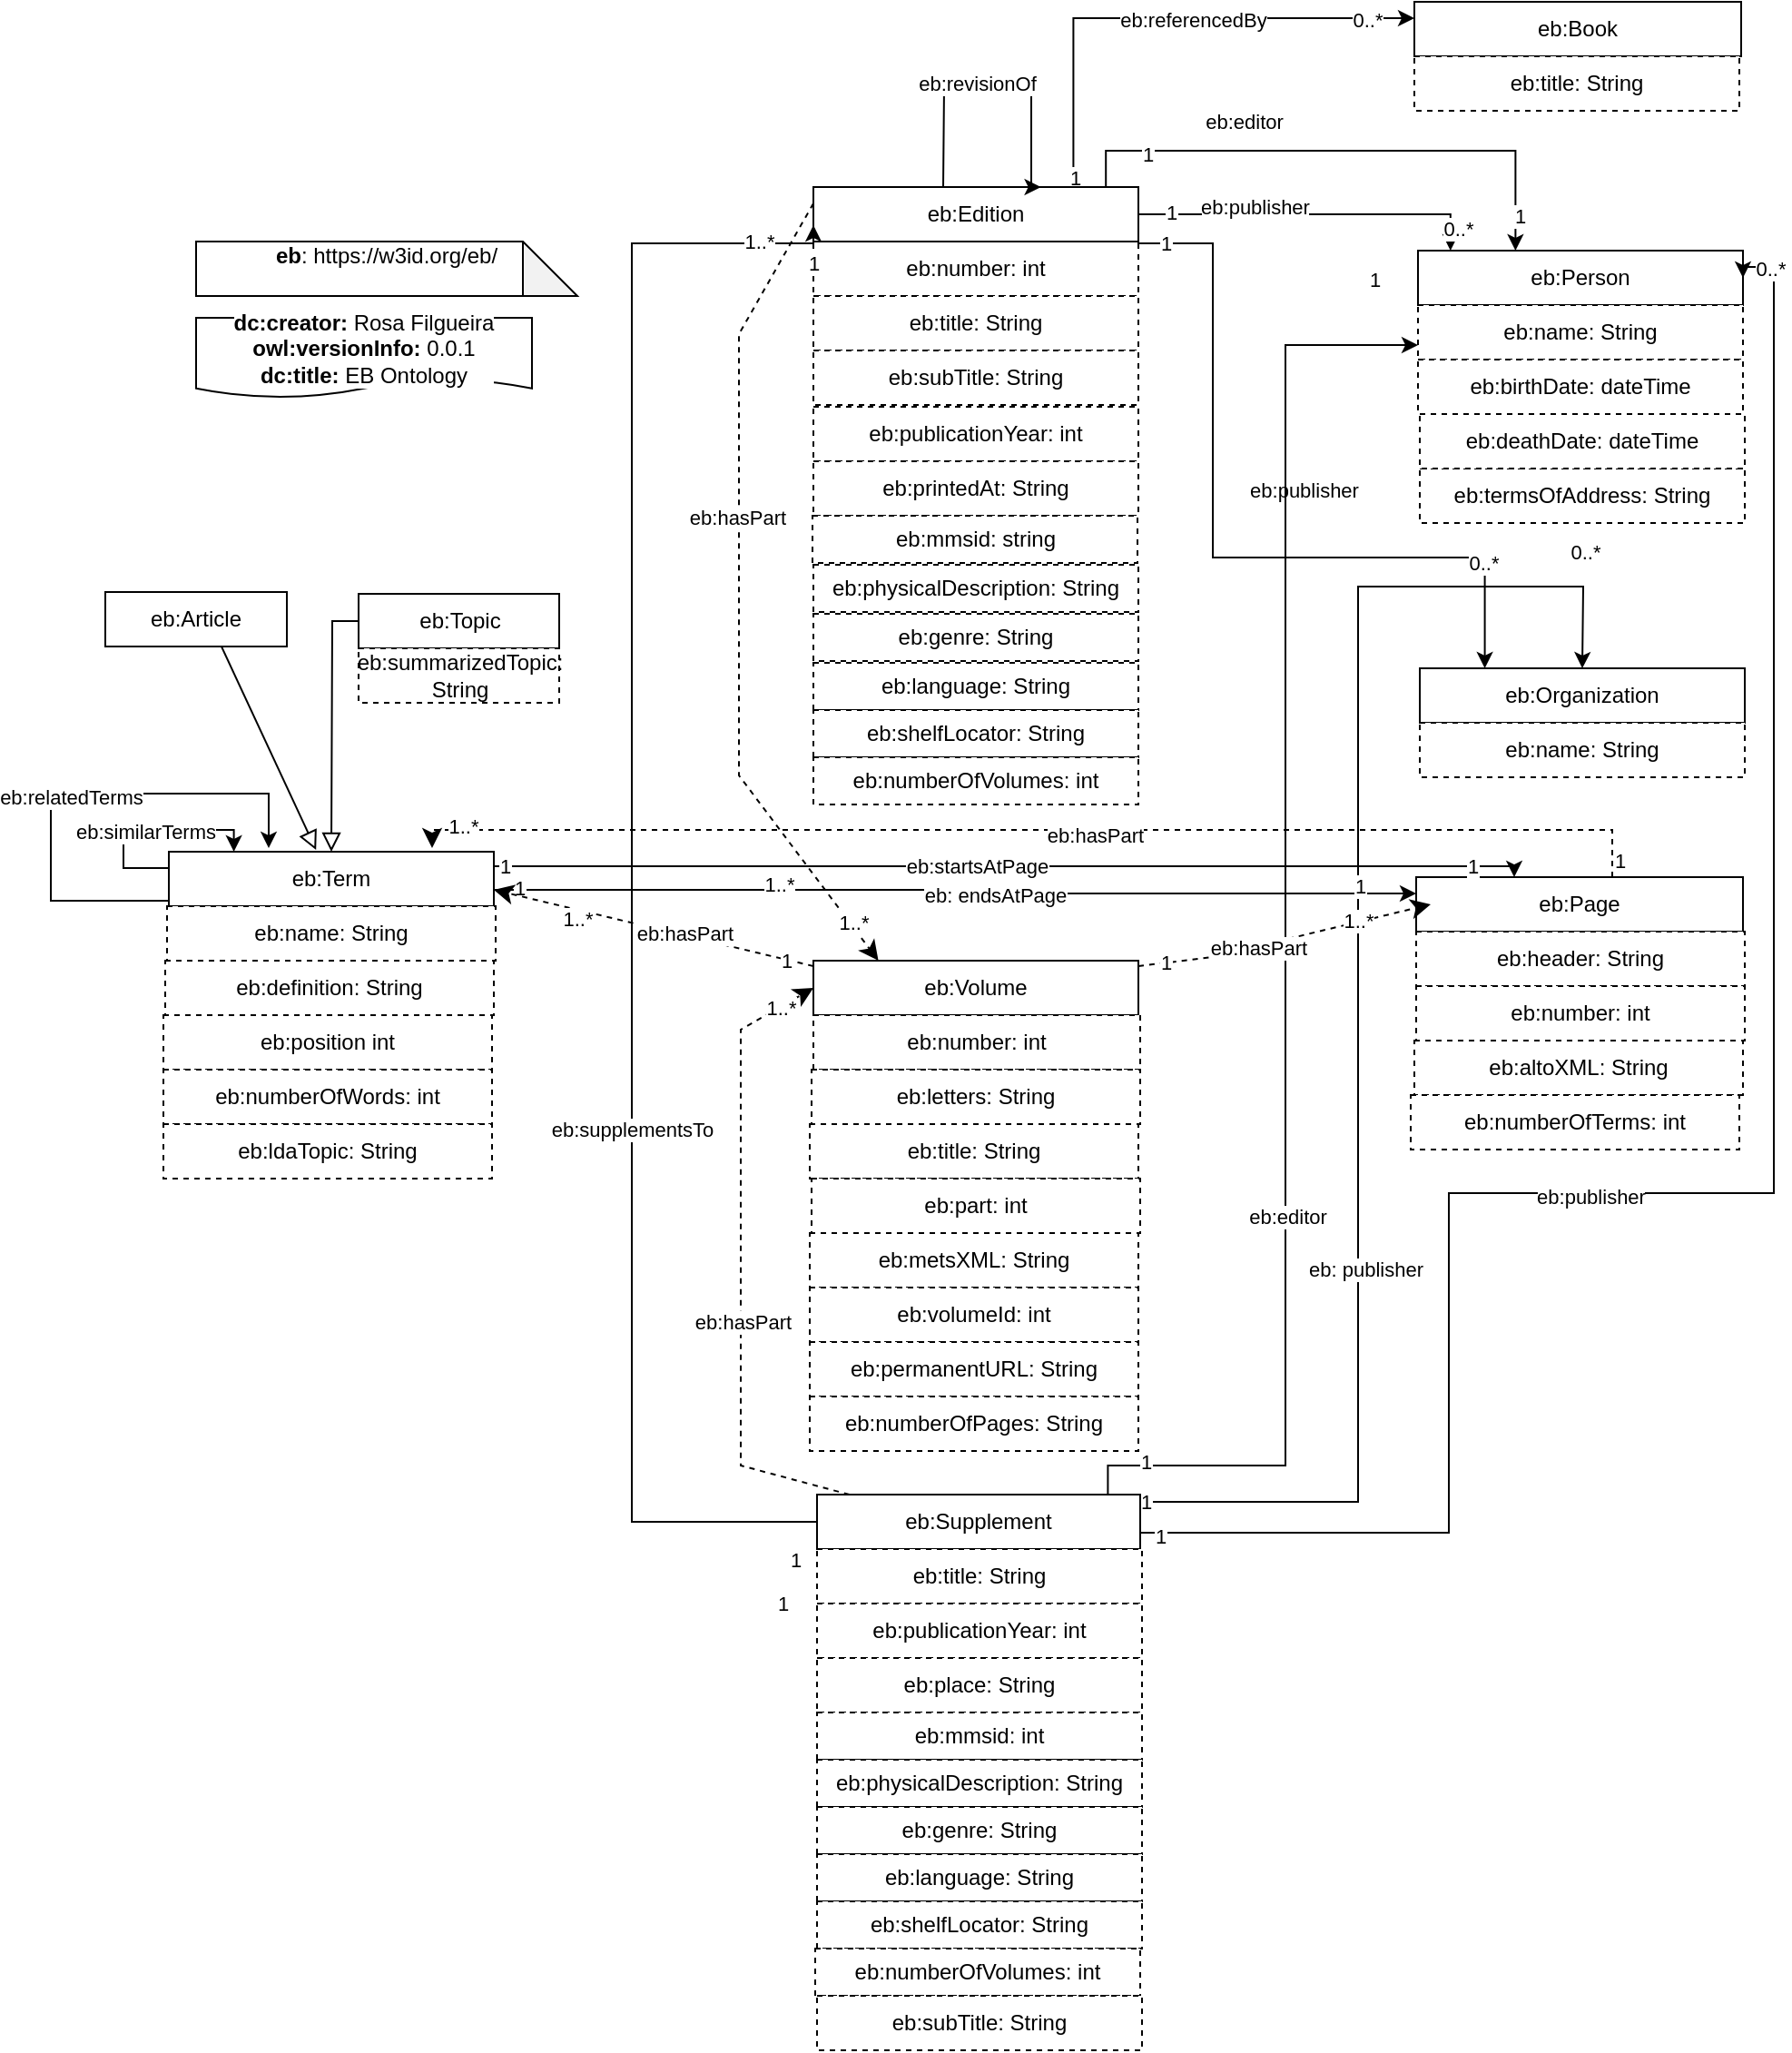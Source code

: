 <mxfile version="15.6.8" type="device"><diagram id="om951nCfdnJ54y1_8z_h" name="Page-1"><mxGraphModel dx="1866" dy="1760" grid="1" gridSize="10" guides="1" tooltips="1" connect="1" arrows="1" fold="1" page="1" pageScale="1" pageWidth="827" pageHeight="1169" math="0" shadow="0"><root><mxCell id="0"/><mxCell id="1" parent="0"/><mxCell id="fP9pLtse-RJnLh8Di2xF-2" value="&lt;div&gt;&lt;b&gt;eb&lt;/b&gt;: https://w3id.org/eb/&lt;/div&gt;&lt;div&gt;&lt;br&gt;&lt;/div&gt;" style="shape=note;whiteSpace=wrap;html=1;backgroundOutline=1;darkOpacity=0.05;" parent="1" vertex="1"><mxGeometry x="-60" y="6" width="210" height="30" as="geometry"/></mxCell><mxCell id="fP9pLtse-RJnLh8Di2xF-13" value="eb:number: int" style="rounded=0;whiteSpace=wrap;html=1;snapToPoint=1;points=[[0.1,0],[0.2,0],[0.3,0],[0.4,0],[0.5,0],[0.6,0],[0.7,0],[0.8,0],[0.9,0],[0,0.1],[0,0.3],[0,0.5],[0,0.7],[0,0.9],[0.1,1],[0.2,1],[0.3,1],[0.4,1],[0.5,1],[0.6,1],[0.7,1],[0.8,1],[0.9,1],[1,0.1],[1,0.3],[1,0.5],[1,0.7],[1,0.9]];dashed=1;" parent="1" vertex="1"><mxGeometry x="280" y="6.0" width="179" height="30" as="geometry"/></mxCell><mxCell id="fP9pLtse-RJnLh8Di2xF-186" style="edgeStyle=orthogonalEdgeStyle;rounded=0;orthogonalLoop=1;jettySize=auto;html=1;exitX=0.9;exitY=0;exitDx=0;exitDy=0;entryX=0.3;entryY=0;entryDx=0;entryDy=0;" parent="1" source="fP9pLtse-RJnLh8Di2xF-14" target="fP9pLtse-RJnLh8Di2xF-27" edge="1"><mxGeometry relative="1" as="geometry"/></mxCell><mxCell id="fP9pLtse-RJnLh8Di2xF-187" value="eb:editor" style="edgeLabel;html=1;align=center;verticalAlign=middle;resizable=0;points=[];" parent="fP9pLtse-RJnLh8Di2xF-186" vertex="1" connectable="0"><mxGeometry x="-0.259" relative="1" as="geometry"><mxPoint x="-16" y="-16" as="offset"/></mxGeometry></mxCell><mxCell id="fP9pLtse-RJnLh8Di2xF-192" value="1" style="edgeLabel;html=1;align=center;verticalAlign=middle;resizable=0;points=[];" parent="fP9pLtse-RJnLh8Di2xF-186" vertex="1" connectable="0"><mxGeometry x="-0.713" y="-2" relative="1" as="geometry"><mxPoint as="offset"/></mxGeometry></mxCell><mxCell id="fP9pLtse-RJnLh8Di2xF-193" value="1" style="edgeLabel;html=1;align=center;verticalAlign=middle;resizable=0;points=[];" parent="fP9pLtse-RJnLh8Di2xF-186" vertex="1" connectable="0"><mxGeometry x="0.87" y="2" relative="1" as="geometry"><mxPoint as="offset"/></mxGeometry></mxCell><mxCell id="fP9pLtse-RJnLh8Di2xF-188" style="edgeStyle=orthogonalEdgeStyle;rounded=0;orthogonalLoop=1;jettySize=auto;html=1;exitX=0.8;exitY=0;exitDx=0;exitDy=0;entryX=0;entryY=0.3;entryDx=0;entryDy=0;" parent="1" source="fP9pLtse-RJnLh8Di2xF-14" target="fP9pLtse-RJnLh8Di2xF-38" edge="1"><mxGeometry relative="1" as="geometry"/></mxCell><mxCell id="fP9pLtse-RJnLh8Di2xF-189" value="eb:referencedBy" style="edgeLabel;html=1;align=center;verticalAlign=middle;resizable=0;points=[];" parent="fP9pLtse-RJnLh8Di2xF-188" vertex="1" connectable="0"><mxGeometry x="0.129" y="-1" relative="1" as="geometry"><mxPoint as="offset"/></mxGeometry></mxCell><mxCell id="fP9pLtse-RJnLh8Di2xF-190" value="0..*" style="edgeLabel;html=1;align=center;verticalAlign=middle;resizable=0;points=[];" parent="fP9pLtse-RJnLh8Di2xF-188" vertex="1" connectable="0"><mxGeometry x="0.813" y="-1" relative="1" as="geometry"><mxPoint as="offset"/></mxGeometry></mxCell><mxCell id="fP9pLtse-RJnLh8Di2xF-191" value="1" style="edgeLabel;html=1;align=center;verticalAlign=middle;resizable=0;points=[];" parent="fP9pLtse-RJnLh8Di2xF-188" vertex="1" connectable="0"><mxGeometry x="-0.964" y="-1" relative="1" as="geometry"><mxPoint as="offset"/></mxGeometry></mxCell><mxCell id="fP9pLtse-RJnLh8Di2xF-234" style="edgeStyle=orthogonalEdgeStyle;rounded=0;orthogonalLoop=1;jettySize=auto;html=1;exitX=1;exitY=0.5;exitDx=0;exitDy=0;entryX=0.1;entryY=0;entryDx=0;entryDy=0;" parent="1" source="fP9pLtse-RJnLh8Di2xF-14" target="fP9pLtse-RJnLh8Di2xF-27" edge="1"><mxGeometry relative="1" as="geometry"/></mxCell><mxCell id="fP9pLtse-RJnLh8Di2xF-235" value="eb:publisher" style="edgeLabel;html=1;align=center;verticalAlign=middle;resizable=0;points=[];" parent="fP9pLtse-RJnLh8Di2xF-234" vertex="1" connectable="0"><mxGeometry x="-0.493" y="4" relative="1" as="geometry"><mxPoint x="15" as="offset"/></mxGeometry></mxCell><mxCell id="fP9pLtse-RJnLh8Di2xF-236" value="1" style="edgeLabel;html=1;align=center;verticalAlign=middle;resizable=0;points=[];" parent="fP9pLtse-RJnLh8Di2xF-234" vertex="1" connectable="0"><mxGeometry x="-0.82" y="1" relative="1" as="geometry"><mxPoint as="offset"/></mxGeometry></mxCell><mxCell id="fP9pLtse-RJnLh8Di2xF-237" value="0..*" style="edgeLabel;html=1;align=center;verticalAlign=middle;resizable=0;points=[];" parent="fP9pLtse-RJnLh8Di2xF-234" vertex="1" connectable="0"><mxGeometry x="0.86" y="4" relative="1" as="geometry"><mxPoint y="1" as="offset"/></mxGeometry></mxCell><mxCell id="fP9pLtse-RJnLh8Di2xF-238" style="edgeStyle=orthogonalEdgeStyle;rounded=0;orthogonalLoop=1;jettySize=auto;html=1;exitX=1;exitY=0.7;exitDx=0;exitDy=0;entryX=0.2;entryY=0;entryDx=0;entryDy=0;" parent="1" source="fP9pLtse-RJnLh8Di2xF-14" target="fP9pLtse-RJnLh8Di2xF-31" edge="1"><mxGeometry relative="1" as="geometry"><Array as="points"><mxPoint x="500" y="7"/><mxPoint x="500" y="180"/><mxPoint x="650" y="180"/></Array></mxGeometry></mxCell><mxCell id="fP9pLtse-RJnLh8Di2xF-239" value="eb:publisher" style="edgeLabel;html=1;align=center;verticalAlign=middle;resizable=0;points=[];" parent="fP9pLtse-RJnLh8Di2xF-238" vertex="1" connectable="0"><mxGeometry x="0.257" relative="1" as="geometry"><mxPoint y="-37" as="offset"/></mxGeometry></mxCell><mxCell id="fP9pLtse-RJnLh8Di2xF-240" value="1" style="edgeLabel;html=1;align=center;verticalAlign=middle;resizable=0;points=[];" parent="fP9pLtse-RJnLh8Di2xF-238" vertex="1" connectable="0"><mxGeometry x="-0.887" relative="1" as="geometry"><mxPoint as="offset"/></mxGeometry></mxCell><mxCell id="fP9pLtse-RJnLh8Di2xF-241" value="0..*" style="edgeLabel;html=1;align=center;verticalAlign=middle;resizable=0;points=[];" parent="fP9pLtse-RJnLh8Di2xF-238" vertex="1" connectable="0"><mxGeometry x="0.907" y="-1" relative="1" as="geometry"><mxPoint y="-38" as="offset"/></mxGeometry></mxCell><mxCell id="fP9pLtse-RJnLh8Di2xF-14" value="eb:Edition" style="rounded=0;whiteSpace=wrap;html=1;snapToPoint=1;points=[[0.1,0],[0.2,0],[0.3,0],[0.4,0],[0.5,0],[0.6,0],[0.7,0],[0.8,0],[0.9,0],[0,0.1],[0,0.3],[0,0.5],[0,0.7],[0,0.9],[0.1,1],[0.2,1],[0.3,1],[0.4,1],[0.5,1],[0.6,1],[0.7,1],[0.8,1],[0.9,1],[1,0.1],[1,0.3],[1,0.5],[1,0.7],[1,0.9]];" parent="1" vertex="1"><mxGeometry x="280" y="-24" width="179" height="30" as="geometry"/></mxCell><mxCell id="fP9pLtse-RJnLh8Di2xF-19" value="eb:title: String" style="rounded=0;whiteSpace=wrap;html=1;snapToPoint=1;points=[[0.1,0],[0.2,0],[0.3,0],[0.4,0],[0.5,0],[0.6,0],[0.7,0],[0.8,0],[0.9,0],[0,0.1],[0,0.3],[0,0.5],[0,0.7],[0,0.9],[0.1,1],[0.2,1],[0.3,1],[0.4,1],[0.5,1],[0.6,1],[0.7,1],[0.8,1],[0.9,1],[1,0.1],[1,0.3],[1,0.5],[1,0.7],[1,0.9]];dashed=1;" parent="1" vertex="1"><mxGeometry x="280" y="36.0" width="179" height="30" as="geometry"/></mxCell><mxCell id="fP9pLtse-RJnLh8Di2xF-20" value="eb:publicationYear: int" style="rounded=0;whiteSpace=wrap;html=1;snapToPoint=1;points=[[0.1,0],[0.2,0],[0.3,0],[0.4,0],[0.5,0],[0.6,0],[0.7,0],[0.8,0],[0.9,0],[0,0.1],[0,0.3],[0,0.5],[0,0.7],[0,0.9],[0.1,1],[0.2,1],[0.3,1],[0.4,1],[0.5,1],[0.6,1],[0.7,1],[0.8,1],[0.9,1],[1,0.1],[1,0.3],[1,0.5],[1,0.7],[1,0.9]];dashed=1;" parent="1" vertex="1"><mxGeometry x="280" y="97.0" width="179" height="30" as="geometry"/></mxCell><mxCell id="fP9pLtse-RJnLh8Di2xF-21" value="eb:printedAt: String" style="rounded=0;whiteSpace=wrap;html=1;snapToPoint=1;points=[[0.1,0],[0.2,0],[0.3,0],[0.4,0],[0.5,0],[0.6,0],[0.7,0],[0.8,0],[0.9,0],[0,0.1],[0,0.3],[0,0.5],[0,0.7],[0,0.9],[0.1,1],[0.2,1],[0.3,1],[0.4,1],[0.5,1],[0.6,1],[0.7,1],[0.8,1],[0.9,1],[1,0.1],[1,0.3],[1,0.5],[1,0.7],[1,0.9]];dashed=1;" parent="1" vertex="1"><mxGeometry x="280" y="127.0" width="179" height="30" as="geometry"/></mxCell><mxCell id="fP9pLtse-RJnLh8Di2xF-22" value="&lt;div&gt;&lt;b&gt;dc:creator:&lt;/b&gt; Rosa Filgueira&lt;br&gt;&lt;/div&gt;&lt;div&gt;&lt;b&gt;owl:versionInfo:&lt;/b&gt; 0.0.1&lt;/div&gt;&lt;div&gt;&lt;b&gt;dc:title:&lt;/b&gt; EB Ontology&lt;/div&gt;" style="shape=document;whiteSpace=wrap;html=1;boundedLbl=1;labelBackgroundColor=#ffffff;strokeColor=#000000;fontSize=12;fontColor=#000000;size=0.233;" parent="1" vertex="1"><mxGeometry x="-60" y="48" width="185" height="44" as="geometry"/></mxCell><mxCell id="fP9pLtse-RJnLh8Di2xF-23" value="eb:mmsid: string" style="rounded=0;whiteSpace=wrap;html=1;snapToPoint=1;points=[[0.1,0],[0.2,0],[0.3,0],[0.4,0],[0.5,0],[0.6,0],[0.7,0],[0.8,0],[0.9,0],[0,0.1],[0,0.3],[0,0.5],[0,0.7],[0,0.9],[0.1,1],[0.2,1],[0.3,1],[0.4,1],[0.5,1],[0.6,1],[0.7,1],[0.8,1],[0.9,1],[1,0.1],[1,0.3],[1,0.5],[1,0.7],[1,0.9]];dashed=1;" parent="1" vertex="1"><mxGeometry x="279.5" y="157" width="179" height="26" as="geometry"/></mxCell><mxCell id="fP9pLtse-RJnLh8Di2xF-24" value="eb:physicalDescription: String" style="rounded=0;whiteSpace=wrap;html=1;snapToPoint=1;points=[[0.1,0],[0.2,0],[0.3,0],[0.4,0],[0.5,0],[0.6,0],[0.7,0],[0.8,0],[0.9,0],[0,0.1],[0,0.3],[0,0.5],[0,0.7],[0,0.9],[0.1,1],[0.2,1],[0.3,1],[0.4,1],[0.5,1],[0.6,1],[0.7,1],[0.8,1],[0.9,1],[1,0.1],[1,0.3],[1,0.5],[1,0.7],[1,0.9]];dashed=1;" parent="1" vertex="1"><mxGeometry x="280" y="184" width="179" height="26" as="geometry"/></mxCell><mxCell id="fP9pLtse-RJnLh8Di2xF-25" value="eb:genre: String" style="rounded=0;whiteSpace=wrap;html=1;snapToPoint=1;points=[[0.1,0],[0.2,0],[0.3,0],[0.4,0],[0.5,0],[0.6,0],[0.7,0],[0.8,0],[0.9,0],[0,0.1],[0,0.3],[0,0.5],[0,0.7],[0,0.9],[0.1,1],[0.2,1],[0.3,1],[0.4,1],[0.5,1],[0.6,1],[0.7,1],[0.8,1],[0.9,1],[1,0.1],[1,0.3],[1,0.5],[1,0.7],[1,0.9]];dashed=1;" parent="1" vertex="1"><mxGeometry x="280" y="211" width="179" height="26" as="geometry"/></mxCell><mxCell id="fP9pLtse-RJnLh8Di2xF-26" value="eb:language: String" style="rounded=0;whiteSpace=wrap;html=1;snapToPoint=1;points=[[0.1,0],[0.2,0],[0.3,0],[0.4,0],[0.5,0],[0.6,0],[0.7,0],[0.8,0],[0.9,0],[0,0.1],[0,0.3],[0,0.5],[0,0.7],[0,0.9],[0.1,1],[0.2,1],[0.3,1],[0.4,1],[0.5,1],[0.6,1],[0.7,1],[0.8,1],[0.9,1],[1,0.1],[1,0.3],[1,0.5],[1,0.7],[1,0.9]];dashed=1;" parent="1" vertex="1"><mxGeometry x="280" y="238" width="179" height="26" as="geometry"/></mxCell><mxCell id="fP9pLtse-RJnLh8Di2xF-27" value="eb:Person" style="rounded=0;whiteSpace=wrap;html=1;snapToPoint=1;points=[[0.1,0],[0.2,0],[0.3,0],[0.4,0],[0.5,0],[0.6,0],[0.7,0],[0.8,0],[0.9,0],[0,0.1],[0,0.3],[0,0.5],[0,0.7],[0,0.9],[0.1,1],[0.2,1],[0.3,1],[0.4,1],[0.5,1],[0.6,1],[0.7,1],[0.8,1],[0.9,1],[1,0.1],[1,0.3],[1,0.5],[1,0.7],[1,0.9]];" parent="1" vertex="1"><mxGeometry x="613" y="11.0" width="179" height="30" as="geometry"/></mxCell><mxCell id="fP9pLtse-RJnLh8Di2xF-28" value="eb:name: String" style="rounded=0;whiteSpace=wrap;html=1;snapToPoint=1;points=[[0.1,0],[0.2,0],[0.3,0],[0.4,0],[0.5,0],[0.6,0],[0.7,0],[0.8,0],[0.9,0],[0,0.1],[0,0.3],[0,0.5],[0,0.7],[0,0.9],[0.1,1],[0.2,1],[0.3,1],[0.4,1],[0.5,1],[0.6,1],[0.7,1],[0.8,1],[0.9,1],[1,0.1],[1,0.3],[1,0.5],[1,0.7],[1,0.9]];dashed=1;" parent="1" vertex="1"><mxGeometry x="613" y="41.0" width="179" height="30" as="geometry"/></mxCell><mxCell id="fP9pLtse-RJnLh8Di2xF-29" value="eb:birthDate: dateTime" style="rounded=0;whiteSpace=wrap;html=1;snapToPoint=1;points=[[0.1,0],[0.2,0],[0.3,0],[0.4,0],[0.5,0],[0.6,0],[0.7,0],[0.8,0],[0.9,0],[0,0.1],[0,0.3],[0,0.5],[0,0.7],[0,0.9],[0.1,1],[0.2,1],[0.3,1],[0.4,1],[0.5,1],[0.6,1],[0.7,1],[0.8,1],[0.9,1],[1,0.1],[1,0.3],[1,0.5],[1,0.7],[1,0.9]];dashed=1;" parent="1" vertex="1"><mxGeometry x="613" y="71.0" width="179" height="30" as="geometry"/></mxCell><mxCell id="fP9pLtse-RJnLh8Di2xF-30" value="eb:termsOfAddress: String" style="rounded=0;whiteSpace=wrap;html=1;snapToPoint=1;points=[[0.1,0],[0.2,0],[0.3,0],[0.4,0],[0.5,0],[0.6,0],[0.7,0],[0.8,0],[0.9,0],[0,0.1],[0,0.3],[0,0.5],[0,0.7],[0,0.9],[0.1,1],[0.2,1],[0.3,1],[0.4,1],[0.5,1],[0.6,1],[0.7,1],[0.8,1],[0.9,1],[1,0.1],[1,0.3],[1,0.5],[1,0.7],[1,0.9]];dashed=1;" parent="1" vertex="1"><mxGeometry x="614" y="131.0" width="179" height="30" as="geometry"/></mxCell><mxCell id="fP9pLtse-RJnLh8Di2xF-31" value="eb:Organization" style="rounded=0;whiteSpace=wrap;html=1;snapToPoint=1;points=[[0.1,0],[0.2,0],[0.3,0],[0.4,0],[0.5,0],[0.6,0],[0.7,0],[0.8,0],[0.9,0],[0,0.1],[0,0.3],[0,0.5],[0,0.7],[0,0.9],[0.1,1],[0.2,1],[0.3,1],[0.4,1],[0.5,1],[0.6,1],[0.7,1],[0.8,1],[0.9,1],[1,0.1],[1,0.3],[1,0.5],[1,0.7],[1,0.9]];" parent="1" vertex="1"><mxGeometry x="614" y="241.0" width="179" height="30" as="geometry"/></mxCell><mxCell id="fP9pLtse-RJnLh8Di2xF-33" value="eb:name: String" style="rounded=0;whiteSpace=wrap;html=1;snapToPoint=1;points=[[0.1,0],[0.2,0],[0.3,0],[0.4,0],[0.5,0],[0.6,0],[0.7,0],[0.8,0],[0.9,0],[0,0.1],[0,0.3],[0,0.5],[0,0.7],[0,0.9],[0.1,1],[0.2,1],[0.3,1],[0.4,1],[0.5,1],[0.6,1],[0.7,1],[0.8,1],[0.9,1],[1,0.1],[1,0.3],[1,0.5],[1,0.7],[1,0.9]];dashed=1;" parent="1" vertex="1"><mxGeometry x="614" y="271.0" width="179" height="30" as="geometry"/></mxCell><mxCell id="fP9pLtse-RJnLh8Di2xF-38" value="eb:Book" style="rounded=0;whiteSpace=wrap;html=1;snapToPoint=1;points=[[0.1,0],[0.2,0],[0.3,0],[0.4,0],[0.5,0],[0.6,0],[0.7,0],[0.8,0],[0.9,0],[0,0.1],[0,0.3],[0,0.5],[0,0.7],[0,0.9],[0.1,1],[0.2,1],[0.3,1],[0.4,1],[0.5,1],[0.6,1],[0.7,1],[0.8,1],[0.9,1],[1,0.1],[1,0.3],[1,0.5],[1,0.7],[1,0.9]];" parent="1" vertex="1"><mxGeometry x="611" y="-126" width="180" height="30" as="geometry"/></mxCell><mxCell id="fP9pLtse-RJnLh8Di2xF-57" value="eb:Volume" style="rounded=0;whiteSpace=wrap;html=1;snapToPoint=1;points=[[0.1,0],[0.2,0],[0.3,0],[0.4,0],[0.5,0],[0.6,0],[0.7,0],[0.8,0],[0.9,0],[0,0.1],[0,0.3],[0,0.5],[0,0.7],[0,0.9],[0.1,1],[0.2,1],[0.3,1],[0.4,1],[0.5,1],[0.6,1],[0.7,1],[0.8,1],[0.9,1],[1,0.1],[1,0.3],[1,0.5],[1,0.7],[1,0.9]];" parent="1" vertex="1"><mxGeometry x="280" y="402.0" width="179" height="30" as="geometry"/></mxCell><mxCell id="fP9pLtse-RJnLh8Di2xF-58" value="eb:title: String" style="rounded=0;whiteSpace=wrap;html=1;snapToPoint=1;points=[[0.1,0],[0.2,0],[0.3,0],[0.4,0],[0.5,0],[0.6,0],[0.7,0],[0.8,0],[0.9,0],[0,0.1],[0,0.3],[0,0.5],[0,0.7],[0,0.9],[0.1,1],[0.2,1],[0.3,1],[0.4,1],[0.5,1],[0.6,1],[0.7,1],[0.8,1],[0.9,1],[1,0.1],[1,0.3],[1,0.5],[1,0.7],[1,0.9]];dashed=1;" parent="1" vertex="1"><mxGeometry x="611" y="-96.0" width="179" height="30" as="geometry"/></mxCell><mxCell id="fP9pLtse-RJnLh8Di2xF-59" value="eb:Page" style="rounded=0;whiteSpace=wrap;html=1;snapToPoint=1;points=[[0.1,0],[0.2,0],[0.3,0],[0.4,0],[0.5,0],[0.6,0],[0.7,0],[0.8,0],[0.9,0],[0,0.1],[0,0.3],[0,0.5],[0,0.7],[0,0.9],[0.1,1],[0.2,1],[0.3,1],[0.4,1],[0.5,1],[0.6,1],[0.7,1],[0.8,1],[0.9,1],[1,0.1],[1,0.3],[1,0.5],[1,0.7],[1,0.9]];" parent="1" vertex="1"><mxGeometry x="612" y="356" width="180" height="30" as="geometry"/></mxCell><mxCell id="fP9pLtse-RJnLh8Di2xF-60" value="eb:header: String" style="rounded=0;whiteSpace=wrap;html=1;snapToPoint=1;points=[[0.1,0],[0.2,0],[0.3,0],[0.4,0],[0.5,0],[0.6,0],[0.7,0],[0.8,0],[0.9,0],[0,0.1],[0,0.3],[0,0.5],[0,0.7],[0,0.9],[0.1,1],[0.2,1],[0.3,1],[0.4,1],[0.5,1],[0.6,1],[0.7,1],[0.8,1],[0.9,1],[1,0.1],[1,0.3],[1,0.5],[1,0.7],[1,0.9]];dashed=1;" parent="1" vertex="1"><mxGeometry x="612" y="386" width="181" height="30" as="geometry"/></mxCell><mxCell id="fP9pLtse-RJnLh8Di2xF-61" value="eb:number: int" style="rounded=0;whiteSpace=wrap;html=1;snapToPoint=1;points=[[0.1,0],[0.2,0],[0.3,0],[0.4,0],[0.5,0],[0.6,0],[0.7,0],[0.8,0],[0.9,0],[0,0.1],[0,0.3],[0,0.5],[0,0.7],[0,0.9],[0.1,1],[0.2,1],[0.3,1],[0.4,1],[0.5,1],[0.6,1],[0.7,1],[0.8,1],[0.9,1],[1,0.1],[1,0.3],[1,0.5],[1,0.7],[1,0.9]];dashed=1;" parent="1" vertex="1"><mxGeometry x="612" y="416" width="181" height="30" as="geometry"/></mxCell><mxCell id="fP9pLtse-RJnLh8Di2xF-62" value="eb:altoXML: String" style="rounded=0;whiteSpace=wrap;html=1;snapToPoint=1;points=[[0.1,0],[0.2,0],[0.3,0],[0.4,0],[0.5,0],[0.6,0],[0.7,0],[0.8,0],[0.9,0],[0,0.1],[0,0.3],[0,0.5],[0,0.7],[0,0.9],[0.1,1],[0.2,1],[0.3,1],[0.4,1],[0.5,1],[0.6,1],[0.7,1],[0.8,1],[0.9,1],[1,0.1],[1,0.3],[1,0.5],[1,0.7],[1,0.9]];dashed=1;" parent="1" vertex="1"><mxGeometry x="611" y="446" width="181" height="30" as="geometry"/></mxCell><mxCell id="fP9pLtse-RJnLh8Di2xF-63" value="eb:number: int" style="rounded=0;whiteSpace=wrap;html=1;snapToPoint=1;points=[[0.1,0],[0.2,0],[0.3,0],[0.4,0],[0.5,0],[0.6,0],[0.7,0],[0.8,0],[0.9,0],[0,0.1],[0,0.3],[0,0.5],[0,0.7],[0,0.9],[0.1,1],[0.2,1],[0.3,1],[0.4,1],[0.5,1],[0.6,1],[0.7,1],[0.8,1],[0.9,1],[1,0.1],[1,0.3],[1,0.5],[1,0.7],[1,0.9]];dashed=1;" parent="1" vertex="1"><mxGeometry x="280" y="432" width="180" height="30" as="geometry"/></mxCell><mxCell id="fP9pLtse-RJnLh8Di2xF-64" value="eb:letters: String" style="rounded=0;whiteSpace=wrap;html=1;snapToPoint=1;points=[[0.1,0],[0.2,0],[0.3,0],[0.4,0],[0.5,0],[0.6,0],[0.7,0],[0.8,0],[0.9,0],[0,0.1],[0,0.3],[0,0.5],[0,0.7],[0,0.9],[0.1,1],[0.2,1],[0.3,1],[0.4,1],[0.5,1],[0.6,1],[0.7,1],[0.8,1],[0.9,1],[1,0.1],[1,0.3],[1,0.5],[1,0.7],[1,0.9]];dashed=1;" parent="1" vertex="1"><mxGeometry x="279" y="462" width="181" height="30" as="geometry"/></mxCell><mxCell id="fP9pLtse-RJnLh8Di2xF-65" value="eb:title: String" style="rounded=0;whiteSpace=wrap;html=1;snapToPoint=1;points=[[0.1,0],[0.2,0],[0.3,0],[0.4,0],[0.5,0],[0.6,0],[0.7,0],[0.8,0],[0.9,0],[0,0.1],[0,0.3],[0,0.5],[0,0.7],[0,0.9],[0.1,1],[0.2,1],[0.3,1],[0.4,1],[0.5,1],[0.6,1],[0.7,1],[0.8,1],[0.9,1],[1,0.1],[1,0.3],[1,0.5],[1,0.7],[1,0.9]];dashed=1;" parent="1" vertex="1"><mxGeometry x="278" y="492" width="181" height="30" as="geometry"/></mxCell><mxCell id="fP9pLtse-RJnLh8Di2xF-66" value="eb:part: int" style="rounded=0;whiteSpace=wrap;html=1;snapToPoint=1;points=[[0.1,0],[0.2,0],[0.3,0],[0.4,0],[0.5,0],[0.6,0],[0.7,0],[0.8,0],[0.9,0],[0,0.1],[0,0.3],[0,0.5],[0,0.7],[0,0.9],[0.1,1],[0.2,1],[0.3,1],[0.4,1],[0.5,1],[0.6,1],[0.7,1],[0.8,1],[0.9,1],[1,0.1],[1,0.3],[1,0.5],[1,0.7],[1,0.9]];dashed=1;" parent="1" vertex="1"><mxGeometry x="279" y="522" width="181" height="30" as="geometry"/></mxCell><mxCell id="fP9pLtse-RJnLh8Di2xF-67" value="eb:metsXML: String" style="rounded=0;whiteSpace=wrap;html=1;snapToPoint=1;points=[[0.1,0],[0.2,0],[0.3,0],[0.4,0],[0.5,0],[0.6,0],[0.7,0],[0.8,0],[0.9,0],[0,0.1],[0,0.3],[0,0.5],[0,0.7],[0,0.9],[0.1,1],[0.2,1],[0.3,1],[0.4,1],[0.5,1],[0.6,1],[0.7,1],[0.8,1],[0.9,1],[1,0.1],[1,0.3],[1,0.5],[1,0.7],[1,0.9]];dashed=1;" parent="1" vertex="1"><mxGeometry x="278" y="552" width="181" height="30" as="geometry"/></mxCell><mxCell id="fP9pLtse-RJnLh8Di2xF-68" value="eb:volumeId: int" style="rounded=0;whiteSpace=wrap;html=1;snapToPoint=1;points=[[0.1,0],[0.2,0],[0.3,0],[0.4,0],[0.5,0],[0.6,0],[0.7,0],[0.8,0],[0.9,0],[0,0.1],[0,0.3],[0,0.5],[0,0.7],[0,0.9],[0.1,1],[0.2,1],[0.3,1],[0.4,1],[0.5,1],[0.6,1],[0.7,1],[0.8,1],[0.9,1],[1,0.1],[1,0.3],[1,0.5],[1,0.7],[1,0.9]];dashed=1;" parent="1" vertex="1"><mxGeometry x="278" y="582" width="181" height="30" as="geometry"/></mxCell><mxCell id="fP9pLtse-RJnLh8Di2xF-69" value="eb:shelfLocator: String" style="rounded=0;whiteSpace=wrap;html=1;snapToPoint=1;points=[[0.1,0],[0.2,0],[0.3,0],[0.4,0],[0.5,0],[0.6,0],[0.7,0],[0.8,0],[0.9,0],[0,0.1],[0,0.3],[0,0.5],[0,0.7],[0,0.9],[0.1,1],[0.2,1],[0.3,1],[0.4,1],[0.5,1],[0.6,1],[0.7,1],[0.8,1],[0.9,1],[1,0.1],[1,0.3],[1,0.5],[1,0.7],[1,0.9]];dashed=1;" parent="1" vertex="1"><mxGeometry x="280" y="264" width="179" height="26" as="geometry"/></mxCell><mxCell id="fP9pLtse-RJnLh8Di2xF-114" value="eb:supplementsTo" style="edgeStyle=orthogonalEdgeStyle;rounded=0;orthogonalLoop=1;jettySize=auto;html=1;entryX=0;entryY=0.7;entryDx=0;entryDy=0;exitX=0;exitY=0.7;exitDx=0;exitDy=0;" parent="1" source="fP9pLtse-RJnLh8Di2xF-71" target="fP9pLtse-RJnLh8Di2xF-14" edge="1"><mxGeometry x="-0.296" relative="1" as="geometry"><mxPoint x="257.9" y="-14" as="targetPoint"/><mxPoint x="240" y="711" as="sourcePoint"/><Array as="points"><mxPoint x="282" y="711"/><mxPoint x="180" y="711"/><mxPoint x="180" y="7"/></Array><mxPoint as="offset"/></mxGeometry></mxCell><mxCell id="fP9pLtse-RJnLh8Di2xF-115" value="1" style="edgeLabel;html=1;align=center;verticalAlign=middle;resizable=0;points=[];" parent="fP9pLtse-RJnLh8Di2xF-114" vertex="1" connectable="0"><mxGeometry x="-0.946" y="1" relative="1" as="geometry"><mxPoint y="44" as="offset"/></mxGeometry></mxCell><mxCell id="fP9pLtse-RJnLh8Di2xF-116" value="1..*" style="edgeLabel;html=1;align=center;verticalAlign=middle;resizable=0;points=[];" parent="fP9pLtse-RJnLh8Di2xF-114" vertex="1" connectable="0"><mxGeometry x="0.912" y="1" relative="1" as="geometry"><mxPoint as="offset"/></mxGeometry></mxCell><mxCell id="fP9pLtse-RJnLh8Di2xF-171" style="edgeStyle=orthogonalEdgeStyle;rounded=0;orthogonalLoop=1;jettySize=auto;html=1;exitX=1;exitY=0.3;exitDx=0;exitDy=0;" parent="1" source="fP9pLtse-RJnLh8Di2xF-71" target="fP9pLtse-RJnLh8Di2xF-31" edge="1"><mxGeometry relative="1" as="geometry"><mxPoint x="614" y="196" as="targetPoint"/><Array as="points"><mxPoint x="460" y="700"/><mxPoint x="580" y="700"/><mxPoint x="580" y="196"/><mxPoint x="704" y="196"/></Array></mxGeometry></mxCell><mxCell id="fP9pLtse-RJnLh8Di2xF-172" value="eb: publisher" style="edgeLabel;html=1;align=center;verticalAlign=middle;resizable=0;points=[];" parent="fP9pLtse-RJnLh8Di2xF-171" vertex="1" connectable="0"><mxGeometry x="-0.365" y="-3" relative="1" as="geometry"><mxPoint x="1" as="offset"/></mxGeometry></mxCell><mxCell id="fP9pLtse-RJnLh8Di2xF-175" value="0..*" style="edgeLabel;html=1;align=center;verticalAlign=middle;resizable=0;points=[];" parent="fP9pLtse-RJnLh8Di2xF-171" vertex="1" connectable="0"><mxGeometry x="0.89" y="-3" relative="1" as="geometry"><mxPoint x="4" y="-20" as="offset"/></mxGeometry></mxCell><mxCell id="fP9pLtse-RJnLh8Di2xF-176" value="1" style="edgeLabel;html=1;align=center;verticalAlign=middle;resizable=0;points=[];" parent="fP9pLtse-RJnLh8Di2xF-171" vertex="1" connectable="0"><mxGeometry x="-0.981" relative="1" as="geometry"><mxPoint as="offset"/></mxGeometry></mxCell><mxCell id="fP9pLtse-RJnLh8Di2xF-173" style="edgeStyle=orthogonalEdgeStyle;rounded=0;orthogonalLoop=1;jettySize=auto;html=1;entryX=1;entryY=0.5;entryDx=0;entryDy=0;exitX=1;exitY=0.7;exitDx=0;exitDy=0;" parent="1" source="fP9pLtse-RJnLh8Di2xF-71" target="fP9pLtse-RJnLh8Di2xF-27" edge="1"><mxGeometry relative="1" as="geometry"><mxPoint x="470" y="680" as="sourcePoint"/><Array as="points"><mxPoint x="630" y="717"/><mxPoint x="630" y="530"/><mxPoint x="809" y="530"/><mxPoint x="809" y="20"/><mxPoint x="792" y="20"/></Array></mxGeometry></mxCell><mxCell id="fP9pLtse-RJnLh8Di2xF-174" value="eb:publisher" style="edgeLabel;html=1;align=center;verticalAlign=middle;resizable=0;points=[];" parent="fP9pLtse-RJnLh8Di2xF-173" vertex="1" connectable="0"><mxGeometry x="-0.186" y="-2" relative="1" as="geometry"><mxPoint as="offset"/></mxGeometry></mxCell><mxCell id="fP9pLtse-RJnLh8Di2xF-177" value="1" style="edgeLabel;html=1;align=center;verticalAlign=middle;resizable=0;points=[];" parent="fP9pLtse-RJnLh8Di2xF-173" vertex="1" connectable="0"><mxGeometry x="-0.98" y="-2" relative="1" as="geometry"><mxPoint as="offset"/></mxGeometry></mxCell><mxCell id="fP9pLtse-RJnLh8Di2xF-178" value="0..*" style="edgeLabel;html=1;align=center;verticalAlign=middle;resizable=0;points=[];" parent="fP9pLtse-RJnLh8Di2xF-173" vertex="1" connectable="0"><mxGeometry x="0.956" y="2" relative="1" as="geometry"><mxPoint as="offset"/></mxGeometry></mxCell><mxCell id="fP9pLtse-RJnLh8Di2xF-179" style="edgeStyle=orthogonalEdgeStyle;rounded=0;orthogonalLoop=1;jettySize=auto;html=1;exitX=0.9;exitY=0;exitDx=0;exitDy=0;" parent="1" source="fP9pLtse-RJnLh8Di2xF-71" edge="1"><mxGeometry relative="1" as="geometry"><mxPoint x="613" y="63" as="targetPoint"/><Array as="points"><mxPoint x="442" y="680"/><mxPoint x="540" y="680"/><mxPoint x="540" y="63"/></Array></mxGeometry></mxCell><mxCell id="fP9pLtse-RJnLh8Di2xF-194" value="eb:editor" style="edgeLabel;html=1;align=center;verticalAlign=middle;resizable=0;points=[];" parent="fP9pLtse-RJnLh8Di2xF-179" vertex="1" connectable="0"><mxGeometry x="-0.374" y="-1" relative="1" as="geometry"><mxPoint as="offset"/></mxGeometry></mxCell><mxCell id="fP9pLtse-RJnLh8Di2xF-195" value="1" style="edgeLabel;html=1;align=center;verticalAlign=middle;resizable=0;points=[];" parent="fP9pLtse-RJnLh8Di2xF-179" vertex="1" connectable="0"><mxGeometry x="0.94" y="-1" relative="1" as="geometry"><mxPoint y="-37" as="offset"/></mxGeometry></mxCell><mxCell id="fP9pLtse-RJnLh8Di2xF-196" value="1" style="edgeLabel;html=1;align=center;verticalAlign=middle;resizable=0;points=[];" parent="fP9pLtse-RJnLh8Di2xF-179" vertex="1" connectable="0"><mxGeometry x="-0.908" y="2" relative="1" as="geometry"><mxPoint as="offset"/></mxGeometry></mxCell><mxCell id="fP9pLtse-RJnLh8Di2xF-71" value="eb:Supplement" style="rounded=0;whiteSpace=wrap;html=1;snapToPoint=1;points=[[0.1,0],[0.2,0],[0.3,0],[0.4,0],[0.5,0],[0.6,0],[0.7,0],[0.8,0],[0.9,0],[0,0.1],[0,0.3],[0,0.5],[0,0.7],[0,0.9],[0.1,1],[0.2,1],[0.3,1],[0.4,1],[0.5,1],[0.6,1],[0.7,1],[0.8,1],[0.9,1],[1,0.1],[1,0.3],[1,0.5],[1,0.7],[1,0.9]];" parent="1" vertex="1"><mxGeometry x="282" y="696" width="178" height="30" as="geometry"/></mxCell><mxCell id="fP9pLtse-RJnLh8Di2xF-72" value="eb:title: String" style="rounded=0;whiteSpace=wrap;html=1;snapToPoint=1;points=[[0.1,0],[0.2,0],[0.3,0],[0.4,0],[0.5,0],[0.6,0],[0.7,0],[0.8,0],[0.9,0],[0,0.1],[0,0.3],[0,0.5],[0,0.7],[0,0.9],[0.1,1],[0.2,1],[0.3,1],[0.4,1],[0.5,1],[0.6,1],[0.7,1],[0.8,1],[0.9,1],[1,0.1],[1,0.3],[1,0.5],[1,0.7],[1,0.9]];dashed=1;" parent="1" vertex="1"><mxGeometry x="282" y="726.0" width="179" height="30" as="geometry"/></mxCell><mxCell id="fP9pLtse-RJnLh8Di2xF-73" value="eb:publicationYear: int" style="rounded=0;whiteSpace=wrap;html=1;snapToPoint=1;points=[[0.1,0],[0.2,0],[0.3,0],[0.4,0],[0.5,0],[0.6,0],[0.7,0],[0.8,0],[0.9,0],[0,0.1],[0,0.3],[0,0.5],[0,0.7],[0,0.9],[0.1,1],[0.2,1],[0.3,1],[0.4,1],[0.5,1],[0.6,1],[0.7,1],[0.8,1],[0.9,1],[1,0.1],[1,0.3],[1,0.5],[1,0.7],[1,0.9]];dashed=1;" parent="1" vertex="1"><mxGeometry x="282" y="756.0" width="179" height="30" as="geometry"/></mxCell><mxCell id="fP9pLtse-RJnLh8Di2xF-74" value="eb:place: String" style="rounded=0;whiteSpace=wrap;html=1;snapToPoint=1;points=[[0.1,0],[0.2,0],[0.3,0],[0.4,0],[0.5,0],[0.6,0],[0.7,0],[0.8,0],[0.9,0],[0,0.1],[0,0.3],[0,0.5],[0,0.7],[0,0.9],[0.1,1],[0.2,1],[0.3,1],[0.4,1],[0.5,1],[0.6,1],[0.7,1],[0.8,1],[0.9,1],[1,0.1],[1,0.3],[1,0.5],[1,0.7],[1,0.9]];dashed=1;" parent="1" vertex="1"><mxGeometry x="282" y="786.0" width="179" height="30" as="geometry"/></mxCell><mxCell id="fP9pLtse-RJnLh8Di2xF-75" value="eb:mmsid: int" style="rounded=0;whiteSpace=wrap;html=1;snapToPoint=1;points=[[0.1,0],[0.2,0],[0.3,0],[0.4,0],[0.5,0],[0.6,0],[0.7,0],[0.8,0],[0.9,0],[0,0.1],[0,0.3],[0,0.5],[0,0.7],[0,0.9],[0.1,1],[0.2,1],[0.3,1],[0.4,1],[0.5,1],[0.6,1],[0.7,1],[0.8,1],[0.9,1],[1,0.1],[1,0.3],[1,0.5],[1,0.7],[1,0.9]];dashed=1;" parent="1" vertex="1"><mxGeometry x="282" y="816" width="179" height="26" as="geometry"/></mxCell><mxCell id="fP9pLtse-RJnLh8Di2xF-76" value="eb:physicalDescription: String" style="rounded=0;whiteSpace=wrap;html=1;snapToPoint=1;points=[[0.1,0],[0.2,0],[0.3,0],[0.4,0],[0.5,0],[0.6,0],[0.7,0],[0.8,0],[0.9,0],[0,0.1],[0,0.3],[0,0.5],[0,0.7],[0,0.9],[0.1,1],[0.2,1],[0.3,1],[0.4,1],[0.5,1],[0.6,1],[0.7,1],[0.8,1],[0.9,1],[1,0.1],[1,0.3],[1,0.5],[1,0.7],[1,0.9]];dashed=1;" parent="1" vertex="1"><mxGeometry x="282" y="842" width="179" height="26" as="geometry"/></mxCell><mxCell id="fP9pLtse-RJnLh8Di2xF-77" value="eb:genre: String" style="rounded=0;whiteSpace=wrap;html=1;snapToPoint=1;points=[[0.1,0],[0.2,0],[0.3,0],[0.4,0],[0.5,0],[0.6,0],[0.7,0],[0.8,0],[0.9,0],[0,0.1],[0,0.3],[0,0.5],[0,0.7],[0,0.9],[0.1,1],[0.2,1],[0.3,1],[0.4,1],[0.5,1],[0.6,1],[0.7,1],[0.8,1],[0.9,1],[1,0.1],[1,0.3],[1,0.5],[1,0.7],[1,0.9]];dashed=1;" parent="1" vertex="1"><mxGeometry x="282" y="868" width="179" height="26" as="geometry"/></mxCell><mxCell id="fP9pLtse-RJnLh8Di2xF-78" value="eb:language: String" style="rounded=0;whiteSpace=wrap;html=1;snapToPoint=1;points=[[0.1,0],[0.2,0],[0.3,0],[0.4,0],[0.5,0],[0.6,0],[0.7,0],[0.8,0],[0.9,0],[0,0.1],[0,0.3],[0,0.5],[0,0.7],[0,0.9],[0.1,1],[0.2,1],[0.3,1],[0.4,1],[0.5,1],[0.6,1],[0.7,1],[0.8,1],[0.9,1],[1,0.1],[1,0.3],[1,0.5],[1,0.7],[1,0.9]];dashed=1;" parent="1" vertex="1"><mxGeometry x="282" y="894" width="179" height="26" as="geometry"/></mxCell><mxCell id="fP9pLtse-RJnLh8Di2xF-79" value="eb:shelfLocator: String" style="rounded=0;whiteSpace=wrap;html=1;snapToPoint=1;points=[[0.1,0],[0.2,0],[0.3,0],[0.4,0],[0.5,0],[0.6,0],[0.7,0],[0.8,0],[0.9,0],[0,0.1],[0,0.3],[0,0.5],[0,0.7],[0,0.9],[0.1,1],[0.2,1],[0.3,1],[0.4,1],[0.5,1],[0.6,1],[0.7,1],[0.8,1],[0.9,1],[1,0.1],[1,0.3],[1,0.5],[1,0.7],[1,0.9]];dashed=1;" parent="1" vertex="1"><mxGeometry x="282" y="920" width="179" height="26" as="geometry"/></mxCell><mxCell id="fP9pLtse-RJnLh8Di2xF-133" style="edgeStyle=orthogonalEdgeStyle;rounded=0;orthogonalLoop=1;jettySize=auto;html=1;exitX=1;exitY=0.5;exitDx=0;exitDy=0;entryX=0.3;entryY=0;entryDx=0;entryDy=0;" parent="1" source="fP9pLtse-RJnLh8Di2xF-80" target="fP9pLtse-RJnLh8Di2xF-59" edge="1"><mxGeometry relative="1" as="geometry"><Array as="points"><mxPoint x="104" y="350"/><mxPoint x="666" y="350"/></Array></mxGeometry></mxCell><mxCell id="fP9pLtse-RJnLh8Di2xF-142" value="eb:startsAtPage" style="edgeLabel;html=1;align=center;verticalAlign=middle;resizable=0;points=[];" parent="fP9pLtse-RJnLh8Di2xF-133" vertex="1" connectable="0"><mxGeometry x="0.033" y="2" relative="1" as="geometry"><mxPoint x="-24" y="2" as="offset"/></mxGeometry></mxCell><mxCell id="fP9pLtse-RJnLh8Di2xF-143" value="1" style="edgeLabel;html=1;align=center;verticalAlign=middle;resizable=0;points=[];" parent="fP9pLtse-RJnLh8Di2xF-133" vertex="1" connectable="0"><mxGeometry x="-0.916" y="-3" relative="1" as="geometry"><mxPoint x="-11" y="-3" as="offset"/></mxGeometry></mxCell><mxCell id="fP9pLtse-RJnLh8Di2xF-144" value="1" style="edgeLabel;html=1;align=center;verticalAlign=middle;resizable=0;points=[];" parent="fP9pLtse-RJnLh8Di2xF-133" vertex="1" connectable="0"><mxGeometry x="0.899" relative="1" as="geometry"><mxPoint as="offset"/></mxGeometry></mxCell><mxCell id="fP9pLtse-RJnLh8Di2xF-145" style="edgeStyle=orthogonalEdgeStyle;rounded=0;orthogonalLoop=1;jettySize=auto;html=1;exitX=1;exitY=0.7;exitDx=0;exitDy=0;entryX=0;entryY=0.3;entryDx=0;entryDy=0;" parent="1" source="fP9pLtse-RJnLh8Di2xF-80" target="fP9pLtse-RJnLh8Di2xF-59" edge="1"><mxGeometry relative="1" as="geometry"/></mxCell><mxCell id="fP9pLtse-RJnLh8Di2xF-146" value="eb: endsAtPage" style="edgeLabel;html=1;align=center;verticalAlign=middle;resizable=0;points=[];" parent="fP9pLtse-RJnLh8Di2xF-145" vertex="1" connectable="0"><mxGeometry x="0.09" y="-1" relative="1" as="geometry"><mxPoint as="offset"/></mxGeometry></mxCell><mxCell id="fP9pLtse-RJnLh8Di2xF-147" value="1" style="edgeLabel;html=1;align=center;verticalAlign=middle;resizable=0;points=[];" parent="fP9pLtse-RJnLh8Di2xF-145" vertex="1" connectable="0"><mxGeometry x="-0.945" y="1" relative="1" as="geometry"><mxPoint as="offset"/></mxGeometry></mxCell><mxCell id="fP9pLtse-RJnLh8Di2xF-148" value="1" style="edgeLabel;html=1;align=center;verticalAlign=middle;resizable=0;points=[];" parent="fP9pLtse-RJnLh8Di2xF-145" vertex="1" connectable="0"><mxGeometry x="0.878" y="4" relative="1" as="geometry"><mxPoint as="offset"/></mxGeometry></mxCell><mxCell id="fP9pLtse-RJnLh8Di2xF-160" style="edgeStyle=orthogonalEdgeStyle;rounded=0;orthogonalLoop=1;jettySize=auto;html=1;exitX=0;exitY=0.9;exitDx=0;exitDy=0;" parent="1" source="fP9pLtse-RJnLh8Di2xF-80" edge="1"><mxGeometry relative="1" as="geometry"><mxPoint x="-20" y="340" as="targetPoint"/><Array as="points"><mxPoint x="-140" y="369"/><mxPoint x="-140" y="310"/><mxPoint x="-20" y="310"/></Array></mxGeometry></mxCell><mxCell id="fP9pLtse-RJnLh8Di2xF-161" value="eb:relatedTerms" style="edgeLabel;html=1;align=center;verticalAlign=middle;resizable=0;points=[];" parent="fP9pLtse-RJnLh8Di2xF-160" vertex="1" connectable="0"><mxGeometry x="-0.015" y="-2" relative="1" as="geometry"><mxPoint as="offset"/></mxGeometry></mxCell><mxCell id="fP9pLtse-RJnLh8Di2xF-80" value="eb:Term" style="rounded=0;whiteSpace=wrap;html=1;snapToPoint=1;points=[[0.1,0],[0.2,0],[0.3,0],[0.4,0],[0.5,0],[0.6,0],[0.7,0],[0.8,0],[0.9,0],[0,0.1],[0,0.3],[0,0.5],[0,0.7],[0,0.9],[0.1,1],[0.2,1],[0.3,1],[0.4,1],[0.5,1],[0.6,1],[0.7,1],[0.8,1],[0.9,1],[1,0.1],[1,0.3],[1,0.5],[1,0.7],[1,0.9]];" parent="1" vertex="1"><mxGeometry x="-75" y="342.0" width="179" height="30" as="geometry"/></mxCell><mxCell id="fP9pLtse-RJnLh8Di2xF-82" value="eb:name: String" style="rounded=0;whiteSpace=wrap;html=1;snapToPoint=1;points=[[0.1,0],[0.2,0],[0.3,0],[0.4,0],[0.5,0],[0.6,0],[0.7,0],[0.8,0],[0.9,0],[0,0.1],[0,0.3],[0,0.5],[0,0.7],[0,0.9],[0.1,1],[0.2,1],[0.3,1],[0.4,1],[0.5,1],[0.6,1],[0.7,1],[0.8,1],[0.9,1],[1,0.1],[1,0.3],[1,0.5],[1,0.7],[1,0.9]];dashed=1;" parent="1" vertex="1"><mxGeometry x="-76" y="372" width="181" height="30" as="geometry"/></mxCell><mxCell id="fP9pLtse-RJnLh8Di2xF-83" value="eb:definition: String" style="rounded=0;whiteSpace=wrap;html=1;snapToPoint=1;points=[[0.1,0],[0.2,0],[0.3,0],[0.4,0],[0.5,0],[0.6,0],[0.7,0],[0.8,0],[0.9,0],[0,0.1],[0,0.3],[0,0.5],[0,0.7],[0,0.9],[0.1,1],[0.2,1],[0.3,1],[0.4,1],[0.5,1],[0.6,1],[0.7,1],[0.8,1],[0.9,1],[1,0.1],[1,0.3],[1,0.5],[1,0.7],[1,0.9]];dashed=1;" parent="1" vertex="1"><mxGeometry x="-77" y="402" width="181" height="30" as="geometry"/></mxCell><mxCell id="fP9pLtse-RJnLh8Di2xF-84" value="eb:position int" style="rounded=0;whiteSpace=wrap;html=1;snapToPoint=1;points=[[0.1,0],[0.2,0],[0.3,0],[0.4,0],[0.5,0],[0.6,0],[0.7,0],[0.8,0],[0.9,0],[0,0.1],[0,0.3],[0,0.5],[0,0.7],[0,0.9],[0.1,1],[0.2,1],[0.3,1],[0.4,1],[0.5,1],[0.6,1],[0.7,1],[0.8,1],[0.9,1],[1,0.1],[1,0.3],[1,0.5],[1,0.7],[1,0.9]];dashed=1;" parent="1" vertex="1"><mxGeometry x="-78" y="432" width="181" height="30" as="geometry"/></mxCell><mxCell id="fP9pLtse-RJnLh8Di2xF-151" style="edgeStyle=orthogonalEdgeStyle;rounded=0;orthogonalLoop=1;jettySize=auto;html=1;exitX=0;exitY=0.3;exitDx=0;exitDy=0;entryX=0.2;entryY=0;entryDx=0;entryDy=0;" parent="1" source="fP9pLtse-RJnLh8Di2xF-80" target="fP9pLtse-RJnLh8Di2xF-80" edge="1"><mxGeometry relative="1" as="geometry"><Array as="points"><mxPoint x="-100" y="351"/><mxPoint x="-100" y="330"/><mxPoint x="-39" y="330"/></Array></mxGeometry></mxCell><mxCell id="fP9pLtse-RJnLh8Di2xF-158" value="eb:similarTerms" style="edgeLabel;html=1;align=center;verticalAlign=middle;resizable=0;points=[];" parent="fP9pLtse-RJnLh8Di2xF-151" vertex="1" connectable="0"><mxGeometry x="-0.024" y="-1" relative="1" as="geometry"><mxPoint as="offset"/></mxGeometry></mxCell><mxCell id="fP9pLtse-RJnLh8Di2xF-163" value="" style="endArrow=block;html=1;fontColor=#000099;exitX=0.5;exitY=0;exitDx=0;exitDy=0;endFill=0;entryX=0.453;entryY=-0.033;entryDx=0;entryDy=0;endSize=8;arcSize=0;rounded=0;entryPerimeter=0;" parent="1" source="fP9pLtse-RJnLh8Di2xF-165" target="fP9pLtse-RJnLh8Di2xF-80" edge="1"><mxGeometry width="50" height="50" relative="1" as="geometry"><mxPoint x="-515" y="311" as="sourcePoint"/><mxPoint x="-357.0" y="311" as="targetPoint"/></mxGeometry></mxCell><mxCell id="fP9pLtse-RJnLh8Di2xF-165" value="eb:Article" style="rounded=0;whiteSpace=wrap;html=1;snapToPoint=1;points=[[0.1,0],[0.2,0],[0.3,0],[0.4,0],[0.5,0],[0.6,0],[0.7,0],[0.8,0],[0.9,0],[0,0.1],[0,0.3],[0,0.5],[0,0.7],[0,0.9],[0.1,1],[0.2,1],[0.3,1],[0.4,1],[0.5,1],[0.6,1],[0.7,1],[0.8,1],[0.9,1],[1,0.1],[1,0.3],[1,0.5],[1,0.7],[1,0.9]];" parent="1" vertex="1"><mxGeometry x="-110" y="199" width="100" height="30" as="geometry"/></mxCell><mxCell id="fP9pLtse-RJnLh8Di2xF-166" value="eb:Topic" style="rounded=0;whiteSpace=wrap;html=1;snapToPoint=1;points=[[0.1,0],[0.2,0],[0.3,0],[0.4,0],[0.5,0],[0.6,0],[0.7,0],[0.8,0],[0.9,0],[0,0.1],[0,0.3],[0,0.5],[0,0.7],[0,0.9],[0.1,1],[0.2,1],[0.3,1],[0.4,1],[0.5,1],[0.6,1],[0.7,1],[0.8,1],[0.9,1],[1,0.1],[1,0.3],[1,0.5],[1,0.7],[1,0.9]];" parent="1" vertex="1"><mxGeometry x="29.5" y="200" width="110.5" height="30" as="geometry"/></mxCell><mxCell id="fP9pLtse-RJnLh8Di2xF-167" value="" style="endArrow=block;html=1;fontColor=#000099;exitX=0;exitY=0.5;exitDx=0;exitDy=0;endFill=0;entryX=0.5;entryY=0;entryDx=0;entryDy=0;endSize=8;arcSize=0;rounded=0;" parent="1" source="fP9pLtse-RJnLh8Di2xF-166" target="fP9pLtse-RJnLh8Di2xF-80" edge="1"><mxGeometry width="50" height="50" relative="1" as="geometry"><mxPoint x="-50" y="209" as="sourcePoint"/><mxPoint x="6.6" y="352.0" as="targetPoint"/><Array as="points"><mxPoint x="15" y="215"/></Array></mxGeometry></mxCell><mxCell id="fP9pLtse-RJnLh8Di2xF-168" style="edgeStyle=orthogonalEdgeStyle;rounded=0;orthogonalLoop=1;jettySize=auto;html=1;entryX=0.7;entryY=0;entryDx=0;entryDy=0;" parent="1" source="fP9pLtse-RJnLh8Di2xF-14" target="fP9pLtse-RJnLh8Di2xF-14" edge="1"><mxGeometry relative="1" as="geometry"><mxPoint x="400" y="-60" as="targetPoint"/><Array as="points"><mxPoint x="352" y="-80"/><mxPoint x="400" y="-80"/><mxPoint x="400" y="-24"/></Array></mxGeometry></mxCell><mxCell id="fP9pLtse-RJnLh8Di2xF-251" value="eb:revisionOf" style="edgeLabel;html=1;align=center;verticalAlign=middle;resizable=0;points=[];" parent="fP9pLtse-RJnLh8Di2xF-168" vertex="1" connectable="0"><mxGeometry x="-0.102" y="1" relative="1" as="geometry"><mxPoint as="offset"/></mxGeometry></mxCell><mxCell id="fP9pLtse-RJnLh8Di2xF-197" value="eb:numberOfWords: int" style="rounded=0;whiteSpace=wrap;html=1;snapToPoint=1;points=[[0.1,0],[0.2,0],[0.3,0],[0.4,0],[0.5,0],[0.6,0],[0.7,0],[0.8,0],[0.9,0],[0,0.1],[0,0.3],[0,0.5],[0,0.7],[0,0.9],[0.1,1],[0.2,1],[0.3,1],[0.4,1],[0.5,1],[0.6,1],[0.7,1],[0.8,1],[0.9,1],[1,0.1],[1,0.3],[1,0.5],[1,0.7],[1,0.9]];dashed=1;" parent="1" vertex="1"><mxGeometry x="-78" y="462" width="181" height="30" as="geometry"/></mxCell><mxCell id="fP9pLtse-RJnLh8Di2xF-201" value="" style="endArrow=classic;html=1;exitX=0;exitY=0.1;exitDx=0;exitDy=0;entryX=1;entryY=0.7;entryDx=0;entryDy=0;endSize=8;dashed=1;arcSize=0;rounded=0;" parent="1" source="fP9pLtse-RJnLh8Di2xF-57" target="fP9pLtse-RJnLh8Di2xF-80" edge="1"><mxGeometry width="50" height="50" relative="1" as="geometry"><mxPoint x="-98" y="673.33" as="sourcePoint"/><mxPoint x="114.0" y="673.33" as="targetPoint"/><Array as="points"/></mxGeometry></mxCell><mxCell id="fP9pLtse-RJnLh8Di2xF-202" value="&lt;div&gt;eb:hasPart&lt;/div&gt;" style="edgeLabel;html=1;align=center;verticalAlign=middle;resizable=0;points=[];" parent="fP9pLtse-RJnLh8Di2xF-201" vertex="1" connectable="0"><mxGeometry x="-0.191" y="-1" relative="1" as="geometry"><mxPoint as="offset"/></mxGeometry></mxCell><mxCell id="fP9pLtse-RJnLh8Di2xF-203" value="1" style="edgeLabel;html=1;align=center;verticalAlign=middle;resizable=0;points=[];" parent="fP9pLtse-RJnLh8Di2xF-201" vertex="1" connectable="0"><mxGeometry x="-0.822" relative="1" as="geometry"><mxPoint as="offset"/></mxGeometry></mxCell><mxCell id="fP9pLtse-RJnLh8Di2xF-204" value="1..*" style="edgeLabel;html=1;align=center;verticalAlign=middle;resizable=0;points=[];" parent="fP9pLtse-RJnLh8Di2xF-201" vertex="1" connectable="0"><mxGeometry x="0.743" relative="1" as="geometry"><mxPoint x="23" y="10" as="offset"/></mxGeometry></mxCell><mxCell id="fP9pLtse-RJnLh8Di2xF-205" value="" style="endArrow=classic;html=1;exitX=1;exitY=0.1;exitDx=0;exitDy=0;endSize=8;dashed=1;arcSize=0;rounded=0;" parent="1" source="fP9pLtse-RJnLh8Di2xF-57" edge="1"><mxGeometry width="50" height="50" relative="1" as="geometry"><mxPoint x="290" y="427" as="sourcePoint"/><mxPoint x="620" y="371" as="targetPoint"/><Array as="points"><mxPoint x="500" y="400"/></Array></mxGeometry></mxCell><mxCell id="fP9pLtse-RJnLh8Di2xF-206" value="&lt;div&gt;eb:hasPart&lt;/div&gt;" style="edgeLabel;html=1;align=center;verticalAlign=middle;resizable=0;points=[];" parent="fP9pLtse-RJnLh8Di2xF-205" vertex="1" connectable="0"><mxGeometry x="-0.191" y="-1" relative="1" as="geometry"><mxPoint as="offset"/></mxGeometry></mxCell><mxCell id="fP9pLtse-RJnLh8Di2xF-207" value="1" style="edgeLabel;html=1;align=center;verticalAlign=middle;resizable=0;points=[];" parent="fP9pLtse-RJnLh8Di2xF-205" vertex="1" connectable="0"><mxGeometry x="-0.822" relative="1" as="geometry"><mxPoint as="offset"/></mxGeometry></mxCell><mxCell id="fP9pLtse-RJnLh8Di2xF-208" value="1..*" style="edgeLabel;html=1;align=center;verticalAlign=middle;resizable=0;points=[];" parent="fP9pLtse-RJnLh8Di2xF-205" vertex="1" connectable="0"><mxGeometry x="0.743" relative="1" as="geometry"><mxPoint x="-20" y="4" as="offset"/></mxGeometry></mxCell><mxCell id="fP9pLtse-RJnLh8Di2xF-209" value="" style="endArrow=classic;html=1;exitX=0;exitY=0.3;exitDx=0;exitDy=0;endSize=8;dashed=1;arcSize=0;rounded=0;entryX=0.2;entryY=0;entryDx=0;entryDy=0;" parent="1" source="fP9pLtse-RJnLh8Di2xF-14" target="fP9pLtse-RJnLh8Di2xF-57" edge="1"><mxGeometry width="50" height="50" relative="1" as="geometry"><mxPoint x="269" y="-3" as="sourcePoint"/><mxPoint x="299" y="400" as="targetPoint"/><Array as="points"><mxPoint x="239" y="57"/><mxPoint x="239" y="300"/></Array></mxGeometry></mxCell><mxCell id="fP9pLtse-RJnLh8Di2xF-210" value="&lt;div&gt;eb:hasPart&lt;/div&gt;" style="edgeLabel;html=1;align=center;verticalAlign=middle;resizable=0;points=[];" parent="fP9pLtse-RJnLh8Di2xF-209" vertex="1" connectable="0"><mxGeometry x="-0.191" y="-1" relative="1" as="geometry"><mxPoint as="offset"/></mxGeometry></mxCell><mxCell id="fP9pLtse-RJnLh8Di2xF-211" value="1" style="edgeLabel;html=1;align=center;verticalAlign=middle;resizable=0;points=[];" parent="fP9pLtse-RJnLh8Di2xF-209" vertex="1" connectable="0"><mxGeometry x="-0.822" relative="1" as="geometry"><mxPoint x="20" y="-2" as="offset"/></mxGeometry></mxCell><mxCell id="fP9pLtse-RJnLh8Di2xF-212" value="1..*" style="edgeLabel;html=1;align=center;verticalAlign=middle;resizable=0;points=[];" parent="fP9pLtse-RJnLh8Di2xF-209" vertex="1" connectable="0"><mxGeometry x="0.743" relative="1" as="geometry"><mxPoint x="-20" y="4" as="offset"/></mxGeometry></mxCell><mxCell id="fP9pLtse-RJnLh8Di2xF-213" value="1..*" style="edgeLabel;html=1;align=center;verticalAlign=middle;resizable=0;points=[];" parent="fP9pLtse-RJnLh8Di2xF-209" vertex="1" connectable="0"><mxGeometry x="0.908" y="1" relative="1" as="geometry"><mxPoint x="-2" y="-4" as="offset"/></mxGeometry></mxCell><mxCell id="fP9pLtse-RJnLh8Di2xF-214" value="" style="endArrow=classic;html=1;endSize=8;dashed=1;arcSize=0;rounded=0;exitX=0.1;exitY=0;exitDx=0;exitDy=0;" parent="1" source="fP9pLtse-RJnLh8Di2xF-71" edge="1"><mxGeometry width="50" height="50" relative="1" as="geometry"><mxPoint x="310" y="680" as="sourcePoint"/><mxPoint x="280" y="417" as="targetPoint"/><Array as="points"><mxPoint x="240" y="680"/><mxPoint x="240" y="440"/></Array></mxGeometry></mxCell><mxCell id="fP9pLtse-RJnLh8Di2xF-215" value="&lt;div&gt;eb:hasPart&lt;/div&gt;" style="edgeLabel;html=1;align=center;verticalAlign=middle;resizable=0;points=[];" parent="fP9pLtse-RJnLh8Di2xF-214" vertex="1" connectable="0"><mxGeometry x="-0.191" y="-1" relative="1" as="geometry"><mxPoint as="offset"/></mxGeometry></mxCell><mxCell id="fP9pLtse-RJnLh8Di2xF-216" value="1" style="edgeLabel;html=1;align=center;verticalAlign=middle;resizable=0;points=[];" parent="fP9pLtse-RJnLh8Di2xF-214" vertex="1" connectable="0"><mxGeometry x="-0.822" relative="1" as="geometry"><mxPoint y="44" as="offset"/></mxGeometry></mxCell><mxCell id="fP9pLtse-RJnLh8Di2xF-217" value="1..*" style="edgeLabel;html=1;align=center;verticalAlign=middle;resizable=0;points=[];" parent="fP9pLtse-RJnLh8Di2xF-214" vertex="1" connectable="0"><mxGeometry x="0.743" relative="1" as="geometry"><mxPoint x="20" y="-11" as="offset"/></mxGeometry></mxCell><mxCell id="fP9pLtse-RJnLh8Di2xF-220" value="" style="endArrow=classic;html=1;endSize=8;dashed=1;arcSize=0;rounded=0;exitX=0.6;exitY=0;exitDx=0;exitDy=0;" parent="1" source="fP9pLtse-RJnLh8Di2xF-59" edge="1"><mxGeometry width="50" height="50" relative="1" as="geometry"><mxPoint x="720" y="341" as="sourcePoint"/><mxPoint x="70" y="340" as="targetPoint"/><Array as="points"><mxPoint x="720" y="330"/><mxPoint x="560" y="330"/><mxPoint x="70" y="330"/></Array></mxGeometry></mxCell><mxCell id="fP9pLtse-RJnLh8Di2xF-222" value="1" style="edgeLabel;html=1;align=center;verticalAlign=middle;resizable=0;points=[];" parent="fP9pLtse-RJnLh8Di2xF-220" vertex="1" connectable="0"><mxGeometry x="-0.974" y="-4" relative="1" as="geometry"><mxPoint as="offset"/></mxGeometry></mxCell><mxCell id="fP9pLtse-RJnLh8Di2xF-223" value="1..*" style="edgeLabel;html=1;align=center;verticalAlign=middle;resizable=0;points=[];" parent="fP9pLtse-RJnLh8Di2xF-220" vertex="1" connectable="0"><mxGeometry x="0.921" y="-2" relative="1" as="geometry"><mxPoint as="offset"/></mxGeometry></mxCell><mxCell id="fP9pLtse-RJnLh8Di2xF-232" value="eb:hasPart" style="edgeLabel;html=1;align=center;verticalAlign=middle;resizable=0;points=[];" parent="fP9pLtse-RJnLh8Di2xF-220" vertex="1" connectable="0"><mxGeometry x="-0.092" y="3" relative="1" as="geometry"><mxPoint as="offset"/></mxGeometry></mxCell><mxCell id="fP9pLtse-RJnLh8Di2xF-225" value="eb:permanentURL: String" style="rounded=0;whiteSpace=wrap;html=1;snapToPoint=1;points=[[0.1,0],[0.2,0],[0.3,0],[0.4,0],[0.5,0],[0.6,0],[0.7,0],[0.8,0],[0.9,0],[0,0.1],[0,0.3],[0,0.5],[0,0.7],[0,0.9],[0.1,1],[0.2,1],[0.3,1],[0.4,1],[0.5,1],[0.6,1],[0.7,1],[0.8,1],[0.9,1],[1,0.1],[1,0.3],[1,0.5],[1,0.7],[1,0.9]];dashed=1;" parent="1" vertex="1"><mxGeometry x="278" y="612" width="181" height="30" as="geometry"/></mxCell><mxCell id="fP9pLtse-RJnLh8Di2xF-227" value="eb:permanentURL: String" style="rounded=0;whiteSpace=wrap;html=1;snapToPoint=1;points=[[0.1,0],[0.2,0],[0.3,0],[0.4,0],[0.5,0],[0.6,0],[0.7,0],[0.8,0],[0.9,0],[0,0.1],[0,0.3],[0,0.5],[0,0.7],[0,0.9],[0.1,1],[0.2,1],[0.3,1],[0.4,1],[0.5,1],[0.6,1],[0.7,1],[0.8,1],[0.9,1],[1,0.1],[1,0.3],[1,0.5],[1,0.7],[1,0.9]];dashed=1;" parent="1" vertex="1"><mxGeometry x="278" y="612" width="181" height="30" as="geometry"/></mxCell><mxCell id="fP9pLtse-RJnLh8Di2xF-228" value="eb:numberOfPages: String" style="rounded=0;whiteSpace=wrap;html=1;snapToPoint=1;points=[[0.1,0],[0.2,0],[0.3,0],[0.4,0],[0.5,0],[0.6,0],[0.7,0],[0.8,0],[0.9,0],[0,0.1],[0,0.3],[0,0.5],[0,0.7],[0,0.9],[0.1,1],[0.2,1],[0.3,1],[0.4,1],[0.5,1],[0.6,1],[0.7,1],[0.8,1],[0.9,1],[1,0.1],[1,0.3],[1,0.5],[1,0.7],[1,0.9]];dashed=1;" parent="1" vertex="1"><mxGeometry x="278" y="642" width="181" height="30" as="geometry"/></mxCell><mxCell id="fP9pLtse-RJnLh8Di2xF-229" value="eb:numberOfTerms: int" style="rounded=0;whiteSpace=wrap;html=1;snapToPoint=1;points=[[0.1,0],[0.2,0],[0.3,0],[0.4,0],[0.5,0],[0.6,0],[0.7,0],[0.8,0],[0.9,0],[0,0.1],[0,0.3],[0,0.5],[0,0.7],[0,0.9],[0.1,1],[0.2,1],[0.3,1],[0.4,1],[0.5,1],[0.6,1],[0.7,1],[0.8,1],[0.9,1],[1,0.1],[1,0.3],[1,0.5],[1,0.7],[1,0.9]];dashed=1;" parent="1" vertex="1"><mxGeometry x="609" y="476" width="181" height="30" as="geometry"/></mxCell><mxCell id="fP9pLtse-RJnLh8Di2xF-230" value="eb:numberOfVolumes: int" style="rounded=0;whiteSpace=wrap;html=1;snapToPoint=1;points=[[0.1,0],[0.2,0],[0.3,0],[0.4,0],[0.5,0],[0.6,0],[0.7,0],[0.8,0],[0.9,0],[0,0.1],[0,0.3],[0,0.5],[0,0.7],[0,0.9],[0.1,1],[0.2,1],[0.3,1],[0.4,1],[0.5,1],[0.6,1],[0.7,1],[0.8,1],[0.9,1],[1,0.1],[1,0.3],[1,0.5],[1,0.7],[1,0.9]];dashed=1;" parent="1" vertex="1"><mxGeometry x="280" y="290" width="179" height="26" as="geometry"/></mxCell><mxCell id="fP9pLtse-RJnLh8Di2xF-245" value="eb:numberOfVolumes: int" style="rounded=0;whiteSpace=wrap;html=1;snapToPoint=1;points=[[0.1,0],[0.2,0],[0.3,0],[0.4,0],[0.5,0],[0.6,0],[0.7,0],[0.8,0],[0.9,0],[0,0.1],[0,0.3],[0,0.5],[0,0.7],[0,0.9],[0.1,1],[0.2,1],[0.3,1],[0.4,1],[0.5,1],[0.6,1],[0.7,1],[0.8,1],[0.9,1],[1,0.1],[1,0.3],[1,0.5],[1,0.7],[1,0.9]];dashed=1;" parent="1" vertex="1"><mxGeometry x="281" y="946" width="179" height="26" as="geometry"/></mxCell><mxCell id="fP9pLtse-RJnLh8Di2xF-247" value="eb:subTitle: String" style="rounded=0;whiteSpace=wrap;html=1;snapToPoint=1;points=[[0.1,0],[0.2,0],[0.3,0],[0.4,0],[0.5,0],[0.6,0],[0.7,0],[0.8,0],[0.9,0],[0,0.1],[0,0.3],[0,0.5],[0,0.7],[0,0.9],[0.1,1],[0.2,1],[0.3,1],[0.4,1],[0.5,1],[0.6,1],[0.7,1],[0.8,1],[0.9,1],[1,0.1],[1,0.3],[1,0.5],[1,0.7],[1,0.9]];dashed=1;" parent="1" vertex="1"><mxGeometry x="280" y="66.0" width="179" height="30" as="geometry"/></mxCell><mxCell id="fP9pLtse-RJnLh8Di2xF-252" value="eb:subTitle: String" style="rounded=0;whiteSpace=wrap;html=1;snapToPoint=1;points=[[0.1,0],[0.2,0],[0.3,0],[0.4,0],[0.5,0],[0.6,0],[0.7,0],[0.8,0],[0.9,0],[0,0.1],[0,0.3],[0,0.5],[0,0.7],[0,0.9],[0.1,1],[0.2,1],[0.3,1],[0.4,1],[0.5,1],[0.6,1],[0.7,1],[0.8,1],[0.9,1],[1,0.1],[1,0.3],[1,0.5],[1,0.7],[1,0.9]];dashed=1;" parent="1" vertex="1"><mxGeometry x="282" y="972.0" width="179" height="30" as="geometry"/></mxCell><mxCell id="ejjyljoKHEND0gS_LJFd-1" value="eb:deathDate: dateTime" style="rounded=0;whiteSpace=wrap;html=1;snapToPoint=1;points=[[0.1,0],[0.2,0],[0.3,0],[0.4,0],[0.5,0],[0.6,0],[0.7,0],[0.8,0],[0.9,0],[0,0.1],[0,0.3],[0,0.5],[0,0.7],[0,0.9],[0.1,1],[0.2,1],[0.3,1],[0.4,1],[0.5,1],[0.6,1],[0.7,1],[0.8,1],[0.9,1],[1,0.1],[1,0.3],[1,0.5],[1,0.7],[1,0.9]];dashed=1;" parent="1" vertex="1"><mxGeometry x="614" y="101.0" width="179" height="30" as="geometry"/></mxCell><mxCell id="ejjyljoKHEND0gS_LJFd-3" value="eb:summarizedTopic: String" style="rounded=0;whiteSpace=wrap;html=1;snapToPoint=1;points=[[0.1,0],[0.2,0],[0.3,0],[0.4,0],[0.5,0],[0.6,0],[0.7,0],[0.8,0],[0.9,0],[0,0.1],[0,0.3],[0,0.5],[0,0.7],[0,0.9],[0.1,1],[0.2,1],[0.3,1],[0.4,1],[0.5,1],[0.6,1],[0.7,1],[0.8,1],[0.9,1],[1,0.1],[1,0.3],[1,0.5],[1,0.7],[1,0.9]];dashed=1;" parent="1" vertex="1"><mxGeometry x="29.5" y="230" width="110.5" height="30" as="geometry"/></mxCell><mxCell id="ejjyljoKHEND0gS_LJFd-4" value="eb:ldaTopic: String" style="rounded=0;whiteSpace=wrap;html=1;snapToPoint=1;points=[[0.1,0],[0.2,0],[0.3,0],[0.4,0],[0.5,0],[0.6,0],[0.7,0],[0.8,0],[0.9,0],[0,0.1],[0,0.3],[0,0.5],[0,0.7],[0,0.9],[0.1,1],[0.2,1],[0.3,1],[0.4,1],[0.5,1],[0.6,1],[0.7,1],[0.8,1],[0.9,1],[1,0.1],[1,0.3],[1,0.5],[1,0.7],[1,0.9]];dashed=1;" parent="1" vertex="1"><mxGeometry x="-78" y="492" width="181" height="30" as="geometry"/></mxCell></root></mxGraphModel></diagram></mxfile>